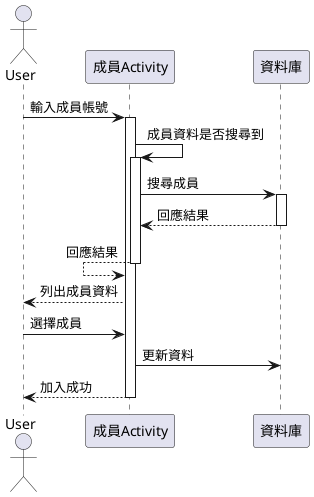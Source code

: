 @startuml
actor User
User -> 成員Activity: 輸入成員帳號
activate 成員Activity
成員Activity -> 成員Activity: 成員資料是否搜尋到
activate 成員Activity
成員Activity -> 資料庫: 搜尋成員
activate 資料庫
成員Activity <-- 資料庫: 回應結果
deactivate 資料庫
成員Activity <-- 成員Activity: 回應結果
deactivate 成員Activity
User <-- 成員Activity: 列出成員資料
User -> 成員Activity: 選擇成員
成員Activity -> 資料庫: 更新資料
User <-- 成員Activity: 加入成功
deactivate 成員Activity
@enduml